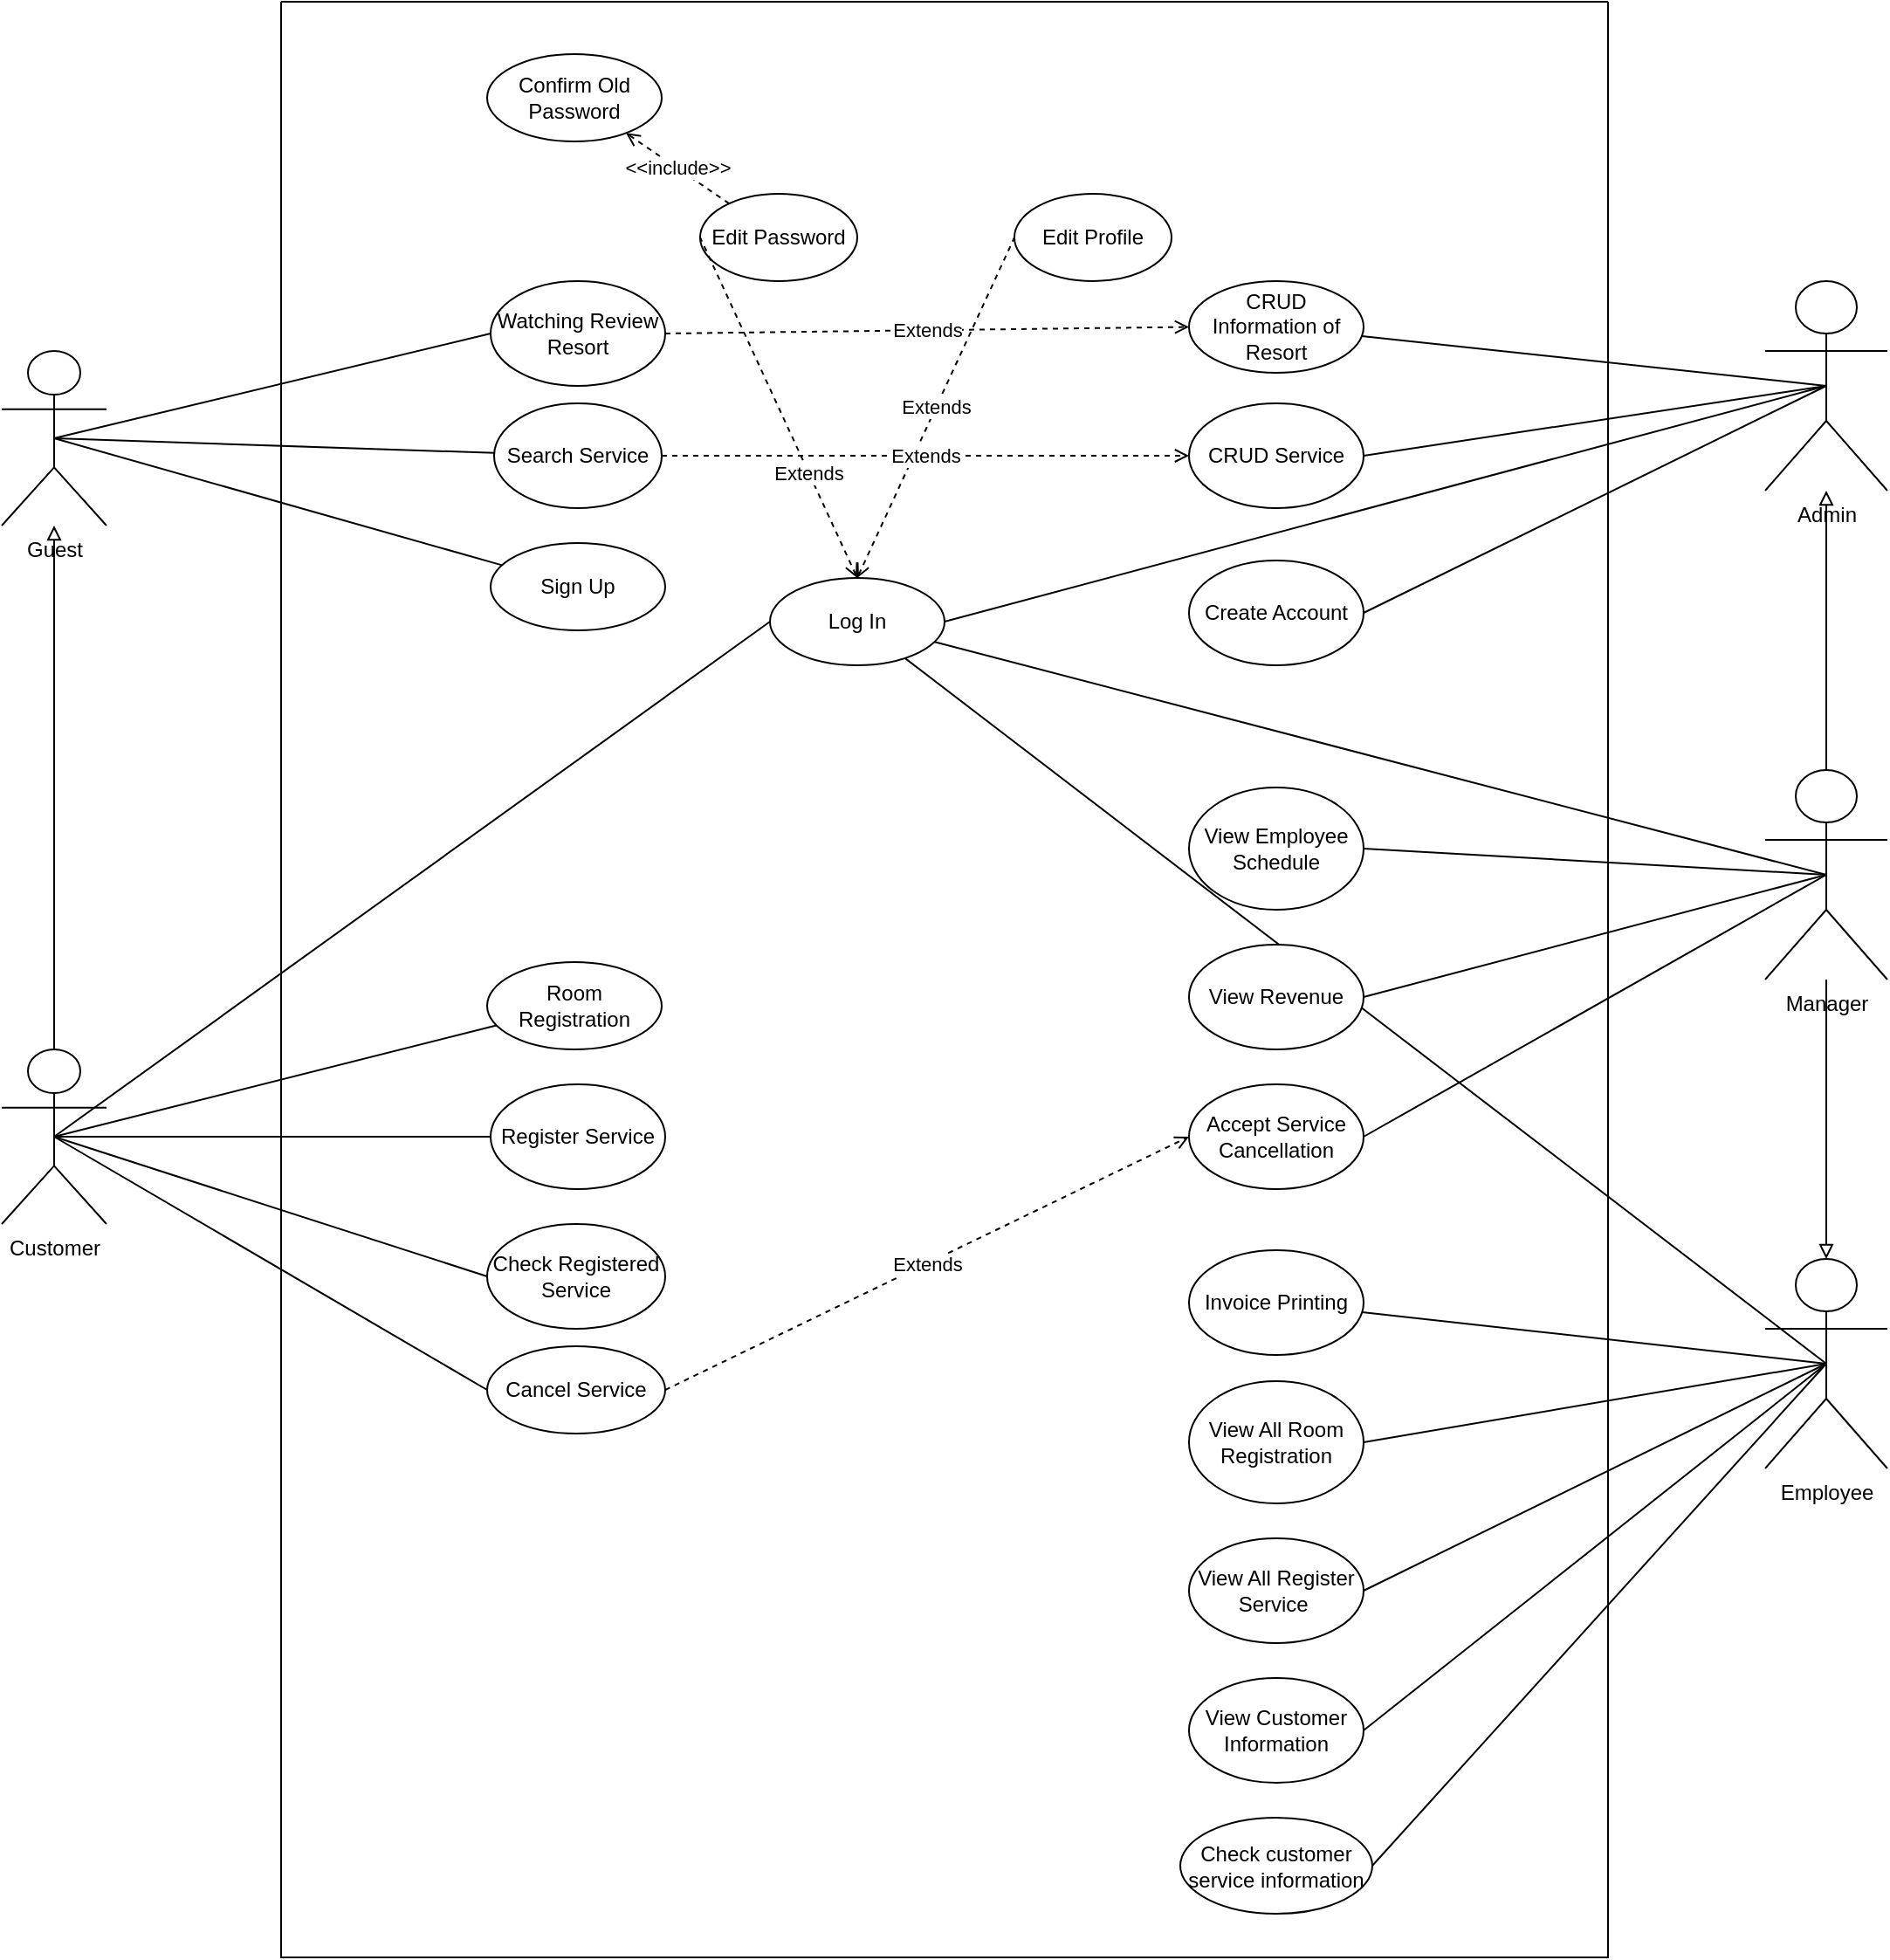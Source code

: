 <mxfile version="21.3.6" type="device">
  <diagram name="Trang-1" id="8VkAajHF3zCVN58KV3f5">
    <mxGraphModel dx="2577" dy="2061" grid="1" gridSize="10" guides="1" tooltips="1" connect="1" arrows="1" fold="1" page="1" pageScale="1" pageWidth="827" pageHeight="1169" math="0" shadow="0">
      <root>
        <mxCell id="0" />
        <mxCell id="1" parent="0" />
        <mxCell id="qbIWL5dqtsQIHoxcIYsr-1" value="Guest" style="shape=umlActor;verticalLabelPosition=bottom;verticalAlign=top;html=1;outlineConnect=0;" parent="1" vertex="1">
          <mxGeometry x="-40" y="40" width="60" height="100" as="geometry" />
        </mxCell>
        <mxCell id="qbIWL5dqtsQIHoxcIYsr-5" value="Watching Review Resort" style="ellipse;whiteSpace=wrap;html=1;" parent="1" vertex="1">
          <mxGeometry x="240" width="100" height="60" as="geometry" />
        </mxCell>
        <mxCell id="qbIWL5dqtsQIHoxcIYsr-6" value="Sign Up" style="ellipse;whiteSpace=wrap;html=1;" parent="1" vertex="1">
          <mxGeometry x="240" y="150" width="100" height="50" as="geometry" />
        </mxCell>
        <mxCell id="qbIWL5dqtsQIHoxcIYsr-7" value="Log In" style="ellipse;whiteSpace=wrap;html=1;" parent="1" vertex="1">
          <mxGeometry x="400" y="170" width="100" height="50" as="geometry" />
        </mxCell>
        <mxCell id="qbIWL5dqtsQIHoxcIYsr-8" value="Room Registration" style="ellipse;whiteSpace=wrap;html=1;" parent="1" vertex="1">
          <mxGeometry x="238" y="390" width="100" height="50" as="geometry" />
        </mxCell>
        <mxCell id="qbIWL5dqtsQIHoxcIYsr-9" value="Register Service" style="ellipse;whiteSpace=wrap;html=1;" parent="1" vertex="1">
          <mxGeometry x="240" y="460" width="100" height="60" as="geometry" />
        </mxCell>
        <mxCell id="qbIWL5dqtsQIHoxcIYsr-18" style="edgeStyle=orthogonalEdgeStyle;rounded=0;orthogonalLoop=1;jettySize=auto;html=1;endArrow=block;endFill=0;strokeWidth=1;startSize=6;" parent="1" source="qbIWL5dqtsQIHoxcIYsr-12" target="qbIWL5dqtsQIHoxcIYsr-1" edge="1">
          <mxGeometry relative="1" as="geometry" />
        </mxCell>
        <mxCell id="qbIWL5dqtsQIHoxcIYsr-27" style="rounded=0;orthogonalLoop=1;jettySize=auto;html=1;exitX=0.5;exitY=0.5;exitDx=0;exitDy=0;exitPerimeter=0;endArrow=none;endFill=0;" parent="1" source="qbIWL5dqtsQIHoxcIYsr-12" target="qbIWL5dqtsQIHoxcIYsr-8" edge="1">
          <mxGeometry relative="1" as="geometry" />
        </mxCell>
        <mxCell id="qbIWL5dqtsQIHoxcIYsr-12" value="Customer" style="shape=umlActor;verticalLabelPosition=bottom;verticalAlign=top;html=1;outlineConnect=0;" parent="1" vertex="1">
          <mxGeometry x="-40" y="440" width="60" height="100" as="geometry" />
        </mxCell>
        <mxCell id="qbIWL5dqtsQIHoxcIYsr-32" value="" style="endArrow=none;html=1;rounded=0;exitX=0.5;exitY=0.5;exitDx=0;exitDy=0;exitPerimeter=0;entryX=0;entryY=0.5;entryDx=0;entryDy=0;" parent="1" source="qbIWL5dqtsQIHoxcIYsr-12" target="qbIWL5dqtsQIHoxcIYsr-7" edge="1">
          <mxGeometry width="50" height="50" relative="1" as="geometry">
            <mxPoint x="390" y="410" as="sourcePoint" />
            <mxPoint x="440" y="360" as="targetPoint" />
          </mxGeometry>
        </mxCell>
        <mxCell id="qbIWL5dqtsQIHoxcIYsr-33" value="" style="endArrow=none;html=1;rounded=0;entryX=0;entryY=0.5;entryDx=0;entryDy=0;exitX=0.5;exitY=0.5;exitDx=0;exitDy=0;exitPerimeter=0;" parent="1" source="qbIWL5dqtsQIHoxcIYsr-1" target="qbIWL5dqtsQIHoxcIYsr-5" edge="1">
          <mxGeometry width="50" height="50" relative="1" as="geometry">
            <mxPoint x="390" y="410" as="sourcePoint" />
            <mxPoint x="440" y="360" as="targetPoint" />
          </mxGeometry>
        </mxCell>
        <mxCell id="qbIWL5dqtsQIHoxcIYsr-34" value="" style="endArrow=none;html=1;rounded=0;exitX=0.5;exitY=0.5;exitDx=0;exitDy=0;exitPerimeter=0;" parent="1" source="qbIWL5dqtsQIHoxcIYsr-1" target="qbIWL5dqtsQIHoxcIYsr-6" edge="1">
          <mxGeometry width="50" height="50" relative="1" as="geometry">
            <mxPoint x="150" y="270" as="sourcePoint" />
            <mxPoint x="200" y="220" as="targetPoint" />
          </mxGeometry>
        </mxCell>
        <mxCell id="qbIWL5dqtsQIHoxcIYsr-35" value="" style="endArrow=none;html=1;rounded=0;exitX=0.5;exitY=0.5;exitDx=0;exitDy=0;exitPerimeter=0;entryX=0;entryY=0.5;entryDx=0;entryDy=0;" parent="1" source="qbIWL5dqtsQIHoxcIYsr-12" target="qbIWL5dqtsQIHoxcIYsr-9" edge="1">
          <mxGeometry width="50" height="50" relative="1" as="geometry">
            <mxPoint x="390" y="410" as="sourcePoint" />
            <mxPoint x="440" y="360" as="targetPoint" />
          </mxGeometry>
        </mxCell>
        <mxCell id="qbIWL5dqtsQIHoxcIYsr-36" value="Admin" style="shape=umlActor;verticalLabelPosition=bottom;verticalAlign=top;html=1;outlineConnect=0;" parent="1" vertex="1">
          <mxGeometry x="970" width="70" height="120" as="geometry" />
        </mxCell>
        <mxCell id="qbIWL5dqtsQIHoxcIYsr-37" value="Employee" style="shape=umlActor;verticalLabelPosition=bottom;verticalAlign=top;html=1;outlineConnect=0;" parent="1" vertex="1">
          <mxGeometry x="970" y="560" width="70" height="120" as="geometry" />
        </mxCell>
        <mxCell id="qbIWL5dqtsQIHoxcIYsr-38" value="Manager" style="shape=umlActor;verticalLabelPosition=bottom;verticalAlign=top;html=1;outlineConnect=0;" parent="1" vertex="1">
          <mxGeometry x="970" y="280" width="70" height="120" as="geometry" />
        </mxCell>
        <mxCell id="qbIWL5dqtsQIHoxcIYsr-39" value="Check Registered Service" style="ellipse;whiteSpace=wrap;html=1;" parent="1" vertex="1">
          <mxGeometry x="238" y="540" width="102" height="60" as="geometry" />
        </mxCell>
        <mxCell id="qbIWL5dqtsQIHoxcIYsr-40" value="" style="endArrow=none;html=1;rounded=0;exitX=0.5;exitY=0.5;exitDx=0;exitDy=0;exitPerimeter=0;entryX=0;entryY=0.5;entryDx=0;entryDy=0;endFill=0;" parent="1" source="qbIWL5dqtsQIHoxcIYsr-12" target="qbIWL5dqtsQIHoxcIYsr-39" edge="1">
          <mxGeometry width="50" height="50" relative="1" as="geometry">
            <mxPoint x="410" y="350" as="sourcePoint" />
            <mxPoint x="460" y="300" as="targetPoint" />
          </mxGeometry>
        </mxCell>
        <mxCell id="qbIWL5dqtsQIHoxcIYsr-42" value="Edit Profile" style="ellipse;whiteSpace=wrap;html=1;" parent="1" vertex="1">
          <mxGeometry x="540" y="-50" width="90" height="50" as="geometry" />
        </mxCell>
        <mxCell id="qbIWL5dqtsQIHoxcIYsr-43" value="Edit Password" style="ellipse;whiteSpace=wrap;html=1;" parent="1" vertex="1">
          <mxGeometry x="360" y="-50" width="90" height="50" as="geometry" />
        </mxCell>
        <mxCell id="qbIWL5dqtsQIHoxcIYsr-44" value="Search Service" style="ellipse;whiteSpace=wrap;html=1;" parent="1" vertex="1">
          <mxGeometry x="242" y="70" width="96" height="60" as="geometry" />
        </mxCell>
        <mxCell id="qbIWL5dqtsQIHoxcIYsr-45" value="" style="endArrow=none;html=1;rounded=0;exitX=0.5;exitY=0.5;exitDx=0;exitDy=0;exitPerimeter=0;" parent="1" source="qbIWL5dqtsQIHoxcIYsr-1" target="qbIWL5dqtsQIHoxcIYsr-44" edge="1">
          <mxGeometry width="50" height="50" relative="1" as="geometry">
            <mxPoint x="110" y="120" as="sourcePoint" />
            <mxPoint x="160" y="70" as="targetPoint" />
          </mxGeometry>
        </mxCell>
        <mxCell id="qbIWL5dqtsQIHoxcIYsr-48" value="" style="endArrow=none;html=1;rounded=0;entryX=0.5;entryY=0.5;entryDx=0;entryDy=0;entryPerimeter=0;" parent="1" source="qbIWL5dqtsQIHoxcIYsr-7" target="qbIWL5dqtsQIHoxcIYsr-37" edge="1">
          <mxGeometry width="50" height="50" relative="1" as="geometry">
            <mxPoint x="440" y="260" as="sourcePoint" />
            <mxPoint x="490" y="210" as="targetPoint" />
          </mxGeometry>
        </mxCell>
        <mxCell id="qbIWL5dqtsQIHoxcIYsr-49" value="" style="endArrow=none;html=1;rounded=0;exitX=0.5;exitY=0;exitDx=0;exitDy=0;entryX=0;entryY=0.5;entryDx=0;entryDy=0;startArrow=open;startFill=0;dashed=1;" parent="1" source="qbIWL5dqtsQIHoxcIYsr-7" target="qbIWL5dqtsQIHoxcIYsr-43" edge="1">
          <mxGeometry width="50" height="50" relative="1" as="geometry">
            <mxPoint x="340" y="170" as="sourcePoint" />
            <mxPoint x="390" y="120" as="targetPoint" />
            <Array as="points" />
          </mxGeometry>
        </mxCell>
        <mxCell id="qbIWL5dqtsQIHoxcIYsr-50" value="Extends" style="edgeLabel;html=1;align=center;verticalAlign=middle;resizable=0;points=[];" parent="qbIWL5dqtsQIHoxcIYsr-49" vertex="1" connectable="0">
          <mxGeometry x="-0.379" relative="1" as="geometry">
            <mxPoint as="offset" />
          </mxGeometry>
        </mxCell>
        <mxCell id="qbIWL5dqtsQIHoxcIYsr-51" value="Extends" style="endArrow=none;html=1;rounded=0;entryX=0;entryY=0.5;entryDx=0;entryDy=0;dashed=1;startArrow=open;startFill=0;exitX=0.5;exitY=0;exitDx=0;exitDy=0;" parent="1" source="qbIWL5dqtsQIHoxcIYsr-7" target="qbIWL5dqtsQIHoxcIYsr-42" edge="1">
          <mxGeometry width="50" height="50" relative="1" as="geometry">
            <mxPoint x="340" y="240" as="sourcePoint" />
            <mxPoint x="440" y="250" as="targetPoint" />
          </mxGeometry>
        </mxCell>
        <mxCell id="qbIWL5dqtsQIHoxcIYsr-57" value="Confirm Old Password" style="ellipse;whiteSpace=wrap;html=1;" parent="1" vertex="1">
          <mxGeometry x="238" y="-130" width="100" height="50" as="geometry" />
        </mxCell>
        <mxCell id="qbIWL5dqtsQIHoxcIYsr-58" value="&amp;lt;&amp;lt;include&amp;gt;&amp;gt;" style="endArrow=open;html=1;rounded=0;endFill=0;dashed=1;" parent="1" source="qbIWL5dqtsQIHoxcIYsr-43" target="qbIWL5dqtsQIHoxcIYsr-57" edge="1">
          <mxGeometry width="50" height="50" relative="1" as="geometry">
            <mxPoint x="370" y="60" as="sourcePoint" />
            <mxPoint x="420" y="10" as="targetPoint" />
          </mxGeometry>
        </mxCell>
        <mxCell id="qbIWL5dqtsQIHoxcIYsr-59" value="" style="endArrow=none;html=1;rounded=0;exitX=1;exitY=0.5;exitDx=0;exitDy=0;entryX=0.5;entryY=0.5;entryDx=0;entryDy=0;entryPerimeter=0;" parent="1" source="qbIWL5dqtsQIHoxcIYsr-7" target="qbIWL5dqtsQIHoxcIYsr-36" edge="1">
          <mxGeometry width="50" height="50" relative="1" as="geometry">
            <mxPoint x="570" y="210" as="sourcePoint" />
            <mxPoint x="620" y="160" as="targetPoint" />
          </mxGeometry>
        </mxCell>
        <mxCell id="qbIWL5dqtsQIHoxcIYsr-60" value="View Revenue" style="ellipse;whiteSpace=wrap;html=1;" parent="1" vertex="1">
          <mxGeometry x="640" y="380" width="100" height="60" as="geometry" />
        </mxCell>
        <mxCell id="qbIWL5dqtsQIHoxcIYsr-61" value="View Employee Schedule" style="ellipse;whiteSpace=wrap;html=1;" parent="1" vertex="1">
          <mxGeometry x="640" y="290" width="100" height="70" as="geometry" />
        </mxCell>
        <mxCell id="qbIWL5dqtsQIHoxcIYsr-62" value="" style="endArrow=none;html=1;rounded=0;exitX=1;exitY=0.5;exitDx=0;exitDy=0;entryX=0.5;entryY=0.5;entryDx=0;entryDy=0;entryPerimeter=0;" parent="1" source="qbIWL5dqtsQIHoxcIYsr-60" target="qbIWL5dqtsQIHoxcIYsr-38" edge="1">
          <mxGeometry width="50" height="50" relative="1" as="geometry">
            <mxPoint x="490" y="590" as="sourcePoint" />
            <mxPoint x="540" y="540" as="targetPoint" />
          </mxGeometry>
        </mxCell>
        <mxCell id="qbIWL5dqtsQIHoxcIYsr-63" value="" style="endArrow=none;html=1;rounded=0;exitX=1;exitY=0.5;exitDx=0;exitDy=0;entryX=0.5;entryY=0.5;entryDx=0;entryDy=0;entryPerimeter=0;" parent="1" source="qbIWL5dqtsQIHoxcIYsr-61" target="qbIWL5dqtsQIHoxcIYsr-38" edge="1">
          <mxGeometry width="50" height="50" relative="1" as="geometry">
            <mxPoint x="450" y="600" as="sourcePoint" />
            <mxPoint x="500" y="550" as="targetPoint" />
          </mxGeometry>
        </mxCell>
        <mxCell id="qbIWL5dqtsQIHoxcIYsr-64" value="CRUD Information of Resort" style="ellipse;whiteSpace=wrap;html=1;" parent="1" vertex="1">
          <mxGeometry x="640" width="100" height="52.5" as="geometry" />
        </mxCell>
        <mxCell id="qbIWL5dqtsQIHoxcIYsr-65" value="" style="endArrow=none;html=1;rounded=0;entryX=0.5;entryY=0.5;entryDx=0;entryDy=0;entryPerimeter=0;" parent="1" source="qbIWL5dqtsQIHoxcIYsr-64" target="qbIWL5dqtsQIHoxcIYsr-36" edge="1">
          <mxGeometry width="50" height="50" relative="1" as="geometry">
            <mxPoint x="740" y="10" as="sourcePoint" />
            <mxPoint x="790" y="-40" as="targetPoint" />
          </mxGeometry>
        </mxCell>
        <mxCell id="qbIWL5dqtsQIHoxcIYsr-66" value="Extends" style="endArrow=open;html=1;rounded=0;entryX=0;entryY=0.5;entryDx=0;entryDy=0;exitX=1;exitY=0.5;exitDx=0;exitDy=0;dashed=1;endFill=0;" parent="1" source="qbIWL5dqtsQIHoxcIYsr-5" target="qbIWL5dqtsQIHoxcIYsr-64" edge="1">
          <mxGeometry width="50" height="50" relative="1" as="geometry">
            <mxPoint x="670" y="40" as="sourcePoint" />
            <mxPoint x="720" y="-10" as="targetPoint" />
          </mxGeometry>
        </mxCell>
        <mxCell id="qbIWL5dqtsQIHoxcIYsr-67" value="CRUD Service" style="ellipse;whiteSpace=wrap;html=1;" parent="1" vertex="1">
          <mxGeometry x="640" y="70" width="100" height="60" as="geometry" />
        </mxCell>
        <mxCell id="qbIWL5dqtsQIHoxcIYsr-68" value="" style="endArrow=none;html=1;rounded=0;entryX=0.5;entryY=0.5;entryDx=0;entryDy=0;entryPerimeter=0;exitX=1;exitY=0.5;exitDx=0;exitDy=0;" parent="1" source="qbIWL5dqtsQIHoxcIYsr-67" target="qbIWL5dqtsQIHoxcIYsr-36" edge="1">
          <mxGeometry width="50" height="50" relative="1" as="geometry">
            <mxPoint x="710" y="180" as="sourcePoint" />
            <mxPoint x="760" y="130" as="targetPoint" />
          </mxGeometry>
        </mxCell>
        <mxCell id="qbIWL5dqtsQIHoxcIYsr-69" value="Extends" style="endArrow=open;html=1;rounded=0;exitX=1;exitY=0.5;exitDx=0;exitDy=0;dashed=1;endFill=0;entryX=0;entryY=0.5;entryDx=0;entryDy=0;" parent="1" source="qbIWL5dqtsQIHoxcIYsr-44" target="qbIWL5dqtsQIHoxcIYsr-67" edge="1">
          <mxGeometry width="50" height="50" relative="1" as="geometry">
            <mxPoint x="350" y="40" as="sourcePoint" />
            <mxPoint x="640" y="10" as="targetPoint" />
          </mxGeometry>
        </mxCell>
        <mxCell id="qbIWL5dqtsQIHoxcIYsr-70" value="Create Account" style="ellipse;whiteSpace=wrap;html=1;" parent="1" vertex="1">
          <mxGeometry x="640" y="160" width="100" height="60" as="geometry" />
        </mxCell>
        <mxCell id="qbIWL5dqtsQIHoxcIYsr-71" value="" style="endArrow=none;html=1;rounded=0;entryX=0.5;entryY=0.5;entryDx=0;entryDy=0;entryPerimeter=0;exitX=1;exitY=0.5;exitDx=0;exitDy=0;" parent="1" source="qbIWL5dqtsQIHoxcIYsr-70" target="qbIWL5dqtsQIHoxcIYsr-36" edge="1">
          <mxGeometry width="50" height="50" relative="1" as="geometry">
            <mxPoint x="820" y="220" as="sourcePoint" />
            <mxPoint x="870" y="170" as="targetPoint" />
          </mxGeometry>
        </mxCell>
        <mxCell id="qbIWL5dqtsQIHoxcIYsr-73" value="View All Register Service&amp;nbsp;" style="ellipse;whiteSpace=wrap;html=1;" parent="1" vertex="1">
          <mxGeometry x="640" y="720" width="100" height="60" as="geometry" />
        </mxCell>
        <mxCell id="qbIWL5dqtsQIHoxcIYsr-74" value="" style="endArrow=none;html=1;rounded=0;entryX=0.5;entryY=0.5;entryDx=0;entryDy=0;entryPerimeter=0;exitX=1;exitY=0.5;exitDx=0;exitDy=0;" parent="1" source="qbIWL5dqtsQIHoxcIYsr-72" target="qbIWL5dqtsQIHoxcIYsr-37" edge="1">
          <mxGeometry width="50" height="50" relative="1" as="geometry">
            <mxPoint x="560" y="440" as="sourcePoint" />
            <mxPoint x="610" y="390" as="targetPoint" />
          </mxGeometry>
        </mxCell>
        <mxCell id="qbIWL5dqtsQIHoxcIYsr-75" value="" style="endArrow=none;html=1;rounded=0;entryX=0.5;entryY=0.5;entryDx=0;entryDy=0;entryPerimeter=0;exitX=1;exitY=0.5;exitDx=0;exitDy=0;" parent="1" source="qbIWL5dqtsQIHoxcIYsr-73" target="qbIWL5dqtsQIHoxcIYsr-37" edge="1">
          <mxGeometry width="50" height="50" relative="1" as="geometry">
            <mxPoint x="480" y="430" as="sourcePoint" />
            <mxPoint x="530" y="380" as="targetPoint" />
          </mxGeometry>
        </mxCell>
        <mxCell id="qbIWL5dqtsQIHoxcIYsr-76" value="" style="endArrow=none;html=1;rounded=0;entryX=0.5;entryY=0.5;entryDx=0;entryDy=0;entryPerimeter=0;exitX=1;exitY=0.5;exitDx=0;exitDy=0;" parent="1" source="qbIWL5dqtsQIHoxcIYsr-78" target="qbIWL5dqtsQIHoxcIYsr-37" edge="1">
          <mxGeometry width="50" height="50" relative="1" as="geometry">
            <mxPoint x="460" y="450" as="sourcePoint" />
            <mxPoint x="510" y="400" as="targetPoint" />
          </mxGeometry>
        </mxCell>
        <mxCell id="qbIWL5dqtsQIHoxcIYsr-77" value="" style="endArrow=none;html=1;rounded=0;entryX=0.5;entryY=0.5;entryDx=0;entryDy=0;entryPerimeter=0;" parent="1" source="qbIWL5dqtsQIHoxcIYsr-7" target="qbIWL5dqtsQIHoxcIYsr-38" edge="1">
          <mxGeometry width="50" height="50" relative="1" as="geometry">
            <mxPoint x="340" y="240" as="sourcePoint" />
            <mxPoint x="500" y="330" as="targetPoint" />
          </mxGeometry>
        </mxCell>
        <mxCell id="qbIWL5dqtsQIHoxcIYsr-78" value="View Customer Information" style="ellipse;whiteSpace=wrap;html=1;" parent="1" vertex="1">
          <mxGeometry x="640" y="800" width="100" height="60" as="geometry" />
        </mxCell>
        <mxCell id="amFt11VGvqE0tO50IPoG-1" value="Check customer service information" style="ellipse;whiteSpace=wrap;html=1;" parent="1" vertex="1">
          <mxGeometry x="635" y="880" width="110" height="55" as="geometry" />
        </mxCell>
        <mxCell id="amFt11VGvqE0tO50IPoG-2" value="" style="endArrow=none;html=1;rounded=0;exitX=1;exitY=0.5;exitDx=0;exitDy=0;entryX=0.5;entryY=0.5;entryDx=0;entryDy=0;entryPerimeter=0;" parent="1" source="amFt11VGvqE0tO50IPoG-1" target="qbIWL5dqtsQIHoxcIYsr-37" edge="1">
          <mxGeometry width="50" height="50" relative="1" as="geometry">
            <mxPoint x="890" y="500" as="sourcePoint" />
            <mxPoint x="940" y="450" as="targetPoint" />
          </mxGeometry>
        </mxCell>
        <mxCell id="amFt11VGvqE0tO50IPoG-3" value="" style="endArrow=block;html=1;rounded=0;endFill=0;" parent="1" source="qbIWL5dqtsQIHoxcIYsr-38" target="qbIWL5dqtsQIHoxcIYsr-36" edge="1">
          <mxGeometry width="50" height="50" relative="1" as="geometry">
            <mxPoint x="940" y="250" as="sourcePoint" />
            <mxPoint x="990" y="200" as="targetPoint" />
          </mxGeometry>
        </mxCell>
        <mxCell id="amFt11VGvqE0tO50IPoG-4" value="" style="endArrow=block;html=1;rounded=0;endFill=0;" parent="1" source="qbIWL5dqtsQIHoxcIYsr-38" target="qbIWL5dqtsQIHoxcIYsr-37" edge="1">
          <mxGeometry width="50" height="50" relative="1" as="geometry">
            <mxPoint x="990" y="510" as="sourcePoint" />
            <mxPoint x="1040" y="460" as="targetPoint" />
          </mxGeometry>
        </mxCell>
        <mxCell id="amFt11VGvqE0tO50IPoG-5" value="Invoice Printing" style="ellipse;whiteSpace=wrap;html=1;" parent="1" vertex="1">
          <mxGeometry x="640" y="555" width="100" height="60" as="geometry" />
        </mxCell>
        <mxCell id="amFt11VGvqE0tO50IPoG-6" value="" style="endArrow=none;html=1;rounded=0;entryX=0.5;entryY=0.5;entryDx=0;entryDy=0;entryPerimeter=0;" parent="1" source="amFt11VGvqE0tO50IPoG-5" target="qbIWL5dqtsQIHoxcIYsr-37" edge="1">
          <mxGeometry width="50" height="50" relative="1" as="geometry">
            <mxPoint x="780" y="630" as="sourcePoint" />
            <mxPoint x="830" y="580" as="targetPoint" />
          </mxGeometry>
        </mxCell>
        <mxCell id="amFt11VGvqE0tO50IPoG-7" value="Cancel Service" style="ellipse;whiteSpace=wrap;html=1;" parent="1" vertex="1">
          <mxGeometry x="238" y="610" width="102" height="50" as="geometry" />
        </mxCell>
        <mxCell id="amFt11VGvqE0tO50IPoG-8" value="" style="endArrow=none;html=1;rounded=0;exitX=0.5;exitY=0.5;exitDx=0;exitDy=0;exitPerimeter=0;entryX=0;entryY=0.5;entryDx=0;entryDy=0;" parent="1" source="qbIWL5dqtsQIHoxcIYsr-12" target="amFt11VGvqE0tO50IPoG-7" edge="1">
          <mxGeometry width="50" height="50" relative="1" as="geometry">
            <mxPoint x="110" y="640" as="sourcePoint" />
            <mxPoint x="160" y="590" as="targetPoint" />
          </mxGeometry>
        </mxCell>
        <mxCell id="amFt11VGvqE0tO50IPoG-9" value="Accept Service Cancellation" style="ellipse;whiteSpace=wrap;html=1;" parent="1" vertex="1">
          <mxGeometry x="640" y="460" width="100" height="60" as="geometry" />
        </mxCell>
        <mxCell id="amFt11VGvqE0tO50IPoG-10" value="" style="endArrow=none;html=1;rounded=0;entryX=0.5;entryY=0.5;entryDx=0;entryDy=0;entryPerimeter=0;exitX=1;exitY=0.5;exitDx=0;exitDy=0;" parent="1" source="amFt11VGvqE0tO50IPoG-9" target="qbIWL5dqtsQIHoxcIYsr-38" edge="1">
          <mxGeometry width="50" height="50" relative="1" as="geometry">
            <mxPoint x="810" y="490" as="sourcePoint" />
            <mxPoint x="860" y="440" as="targetPoint" />
          </mxGeometry>
        </mxCell>
        <mxCell id="amFt11VGvqE0tO50IPoG-11" value="Extends" style="endArrow=open;html=1;rounded=0;exitX=1;exitY=0.5;exitDx=0;exitDy=0;entryX=0;entryY=0.5;entryDx=0;entryDy=0;dashed=1;endFill=0;" parent="1" source="amFt11VGvqE0tO50IPoG-7" target="amFt11VGvqE0tO50IPoG-9" edge="1">
          <mxGeometry width="50" height="50" relative="1" as="geometry">
            <mxPoint x="540" y="400" as="sourcePoint" />
            <mxPoint x="590" y="350" as="targetPoint" />
          </mxGeometry>
        </mxCell>
        <mxCell id="amFt11VGvqE0tO50IPoG-12" value="" style="swimlane;startSize=0;" parent="1" vertex="1">
          <mxGeometry x="120" y="-160" width="760" height="1120" as="geometry" />
        </mxCell>
        <mxCell id="qbIWL5dqtsQIHoxcIYsr-72" value="View All Room Registration" style="ellipse;whiteSpace=wrap;html=1;" parent="amFt11VGvqE0tO50IPoG-12" vertex="1">
          <mxGeometry x="520" y="790" width="100" height="70" as="geometry" />
        </mxCell>
      </root>
    </mxGraphModel>
  </diagram>
</mxfile>
